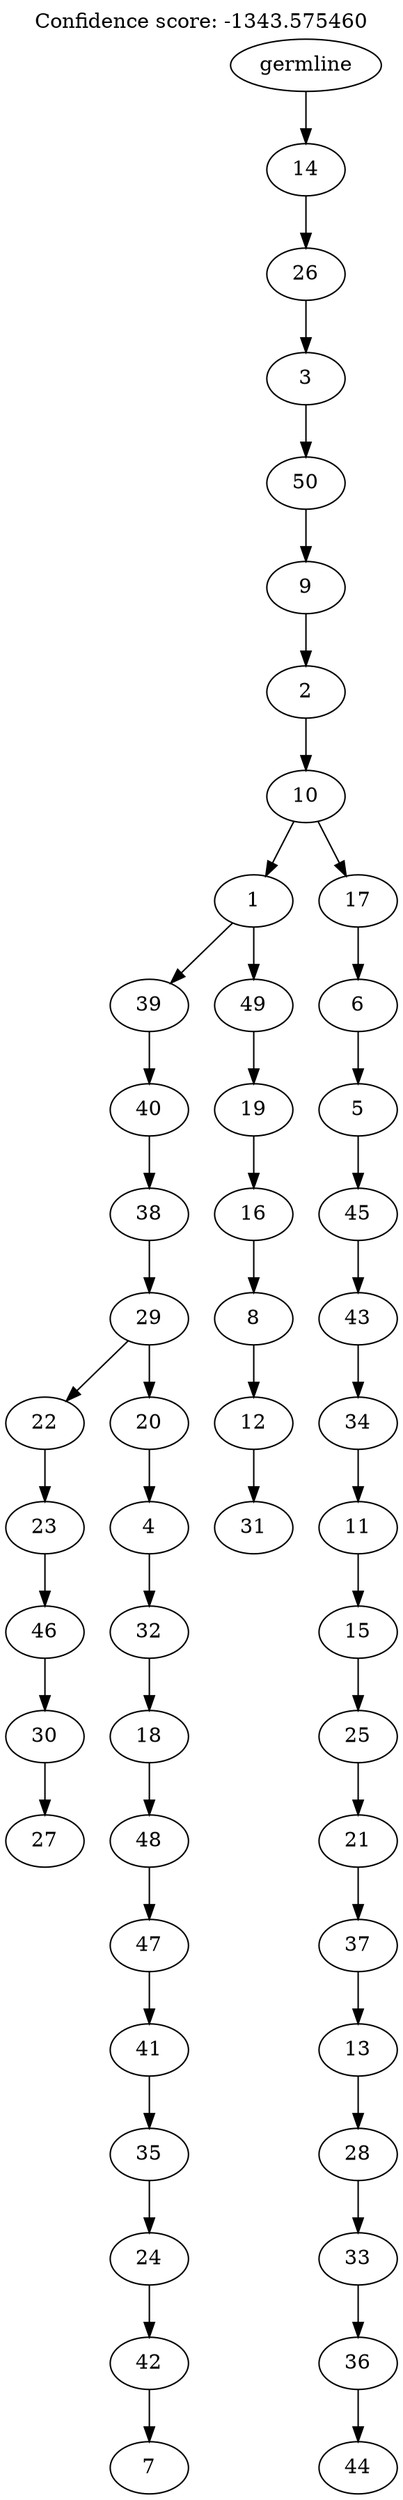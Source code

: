 digraph g {
	"49" -> "50";
	"50" [label="27"];
	"48" -> "49";
	"49" [label="30"];
	"47" -> "48";
	"48" [label="46"];
	"46" -> "47";
	"47" [label="23"];
	"44" -> "45";
	"45" [label="7"];
	"43" -> "44";
	"44" [label="42"];
	"42" -> "43";
	"43" [label="24"];
	"41" -> "42";
	"42" [label="35"];
	"40" -> "41";
	"41" [label="41"];
	"39" -> "40";
	"40" [label="47"];
	"38" -> "39";
	"39" [label="48"];
	"37" -> "38";
	"38" [label="18"];
	"36" -> "37";
	"37" [label="32"];
	"35" -> "36";
	"36" [label="4"];
	"34" -> "35";
	"35" [label="20"];
	"34" -> "46";
	"46" [label="22"];
	"33" -> "34";
	"34" [label="29"];
	"32" -> "33";
	"33" [label="38"];
	"31" -> "32";
	"32" [label="40"];
	"29" -> "30";
	"30" [label="31"];
	"28" -> "29";
	"29" [label="12"];
	"27" -> "28";
	"28" [label="8"];
	"26" -> "27";
	"27" [label="16"];
	"25" -> "26";
	"26" [label="19"];
	"24" -> "25";
	"25" [label="49"];
	"24" -> "31";
	"31" [label="39"];
	"22" -> "23";
	"23" [label="44"];
	"21" -> "22";
	"22" [label="36"];
	"20" -> "21";
	"21" [label="33"];
	"19" -> "20";
	"20" [label="28"];
	"18" -> "19";
	"19" [label="13"];
	"17" -> "18";
	"18" [label="37"];
	"16" -> "17";
	"17" [label="21"];
	"15" -> "16";
	"16" [label="25"];
	"14" -> "15";
	"15" [label="15"];
	"13" -> "14";
	"14" [label="11"];
	"12" -> "13";
	"13" [label="34"];
	"11" -> "12";
	"12" [label="43"];
	"10" -> "11";
	"11" [label="45"];
	"9" -> "10";
	"10" [label="5"];
	"8" -> "9";
	"9" [label="6"];
	"7" -> "8";
	"8" [label="17"];
	"7" -> "24";
	"24" [label="1"];
	"6" -> "7";
	"7" [label="10"];
	"5" -> "6";
	"6" [label="2"];
	"4" -> "5";
	"5" [label="9"];
	"3" -> "4";
	"4" [label="50"];
	"2" -> "3";
	"3" [label="3"];
	"1" -> "2";
	"2" [label="26"];
	"0" -> "1";
	"1" [label="14"];
	"0" [label="germline"];
	labelloc="t";
	label="Confidence score: -1343.575460";
}
